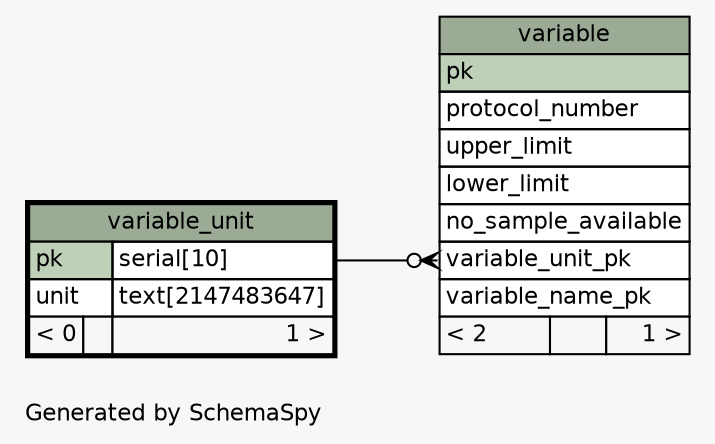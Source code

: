 // dot 2.38.0 on Mac OS X 10.11.5
// SchemaSpy rev 590
digraph "oneDegreeRelationshipsDiagram" {
  graph [
    rankdir="RL"
    bgcolor="#f7f7f7"
    label="\nGenerated by SchemaSpy"
    labeljust="l"
    nodesep="0.18"
    ranksep="0.46"
    fontname="Helvetica"
    fontsize="11"
  ];
  node [
    fontname="Helvetica"
    fontsize="11"
    shape="plaintext"
  ];
  edge [
    arrowsize="0.8"
  ];
  "variable":"variable_unit_pk":w -> "variable_unit":"pk.type":e [arrowhead=none dir=back arrowtail=crowodot];
  "variable" [
    label=<
    <TABLE BORDER="0" CELLBORDER="1" CELLSPACING="0" BGCOLOR="#ffffff">
      <TR><TD COLSPAN="3" BGCOLOR="#9bab96" ALIGN="CENTER">variable</TD></TR>
      <TR><TD PORT="pk" COLSPAN="3" BGCOLOR="#bed1b8" ALIGN="LEFT">pk</TD></TR>
      <TR><TD PORT="protocol_number" COLSPAN="3" ALIGN="LEFT">protocol_number</TD></TR>
      <TR><TD PORT="upper_limit" COLSPAN="3" ALIGN="LEFT">upper_limit</TD></TR>
      <TR><TD PORT="lower_limit" COLSPAN="3" ALIGN="LEFT">lower_limit</TD></TR>
      <TR><TD PORT="no_sample_available" COLSPAN="3" ALIGN="LEFT">no_sample_available</TD></TR>
      <TR><TD PORT="variable_unit_pk" COLSPAN="3" ALIGN="LEFT">variable_unit_pk</TD></TR>
      <TR><TD PORT="variable_name_pk" COLSPAN="3" ALIGN="LEFT">variable_name_pk</TD></TR>
      <TR><TD ALIGN="LEFT" BGCOLOR="#f7f7f7">&lt; 2</TD><TD ALIGN="RIGHT" BGCOLOR="#f7f7f7">  </TD><TD ALIGN="RIGHT" BGCOLOR="#f7f7f7">1 &gt;</TD></TR>
    </TABLE>>
    URL="variable.html"
    tooltip="variable"
  ];
  "variable_unit" [
    label=<
    <TABLE BORDER="2" CELLBORDER="1" CELLSPACING="0" BGCOLOR="#ffffff">
      <TR><TD COLSPAN="3" BGCOLOR="#9bab96" ALIGN="CENTER">variable_unit</TD></TR>
      <TR><TD PORT="pk" COLSPAN="2" BGCOLOR="#bed1b8" ALIGN="LEFT">pk</TD><TD PORT="pk.type" ALIGN="LEFT">serial[10]</TD></TR>
      <TR><TD PORT="unit" COLSPAN="2" ALIGN="LEFT">unit</TD><TD PORT="unit.type" ALIGN="LEFT">text[2147483647]</TD></TR>
      <TR><TD ALIGN="LEFT" BGCOLOR="#f7f7f7">&lt; 0</TD><TD ALIGN="RIGHT" BGCOLOR="#f7f7f7">  </TD><TD ALIGN="RIGHT" BGCOLOR="#f7f7f7">1 &gt;</TD></TR>
    </TABLE>>
    URL="variable_unit.html"
    tooltip="variable_unit"
  ];
}
